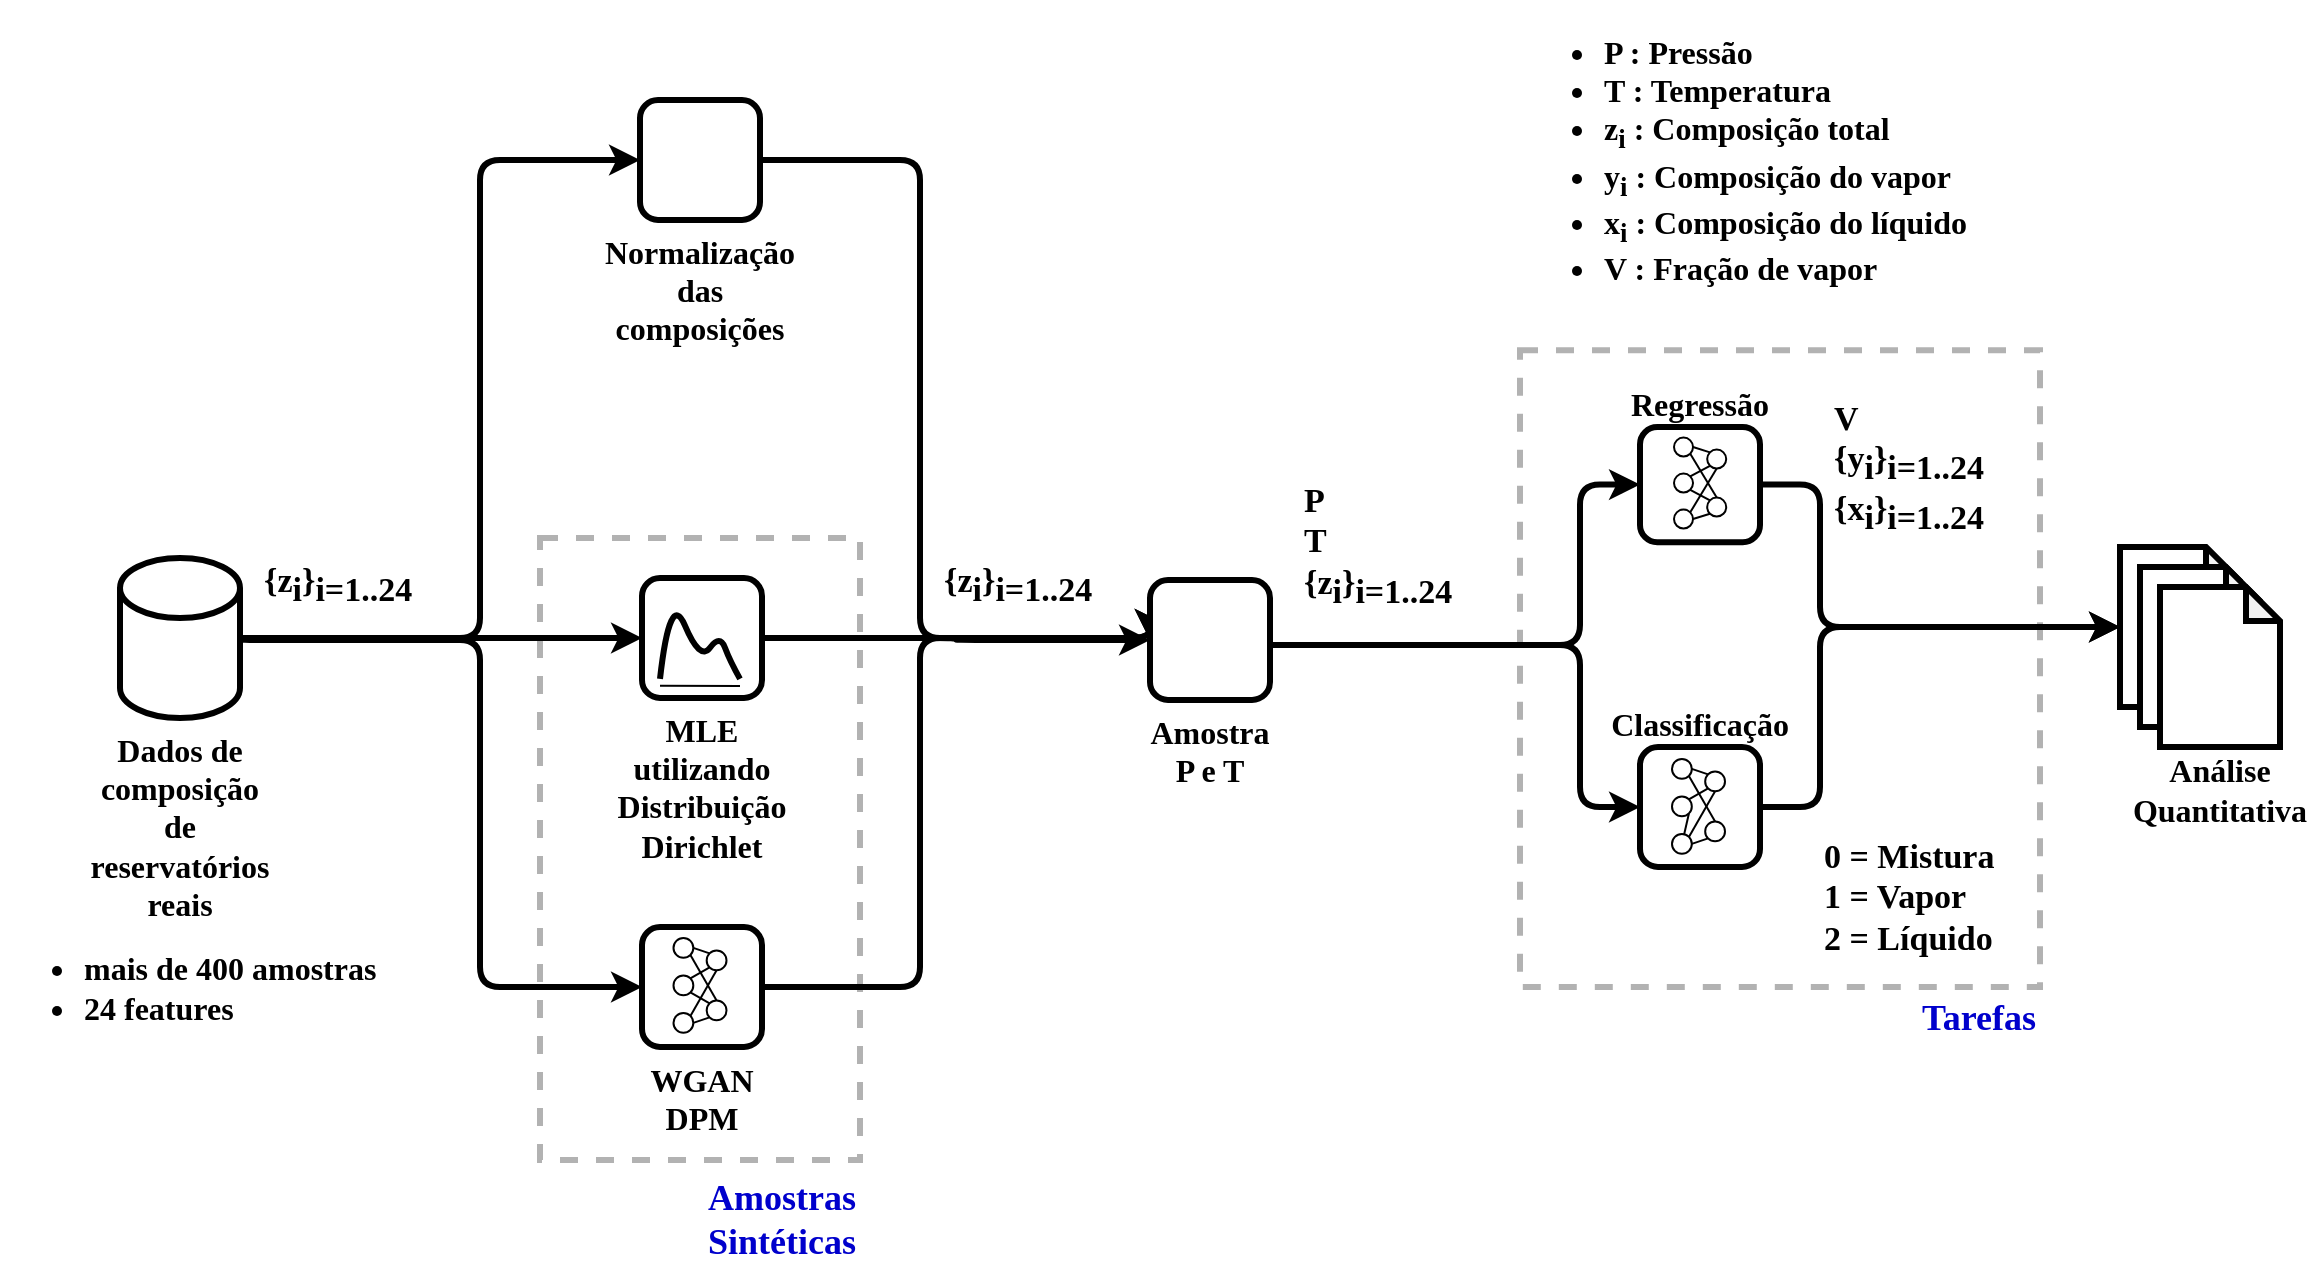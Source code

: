 <mxfile version="24.1.0" type="device">
  <diagram name="Página-1" id="ucs2tx_-ubs_GCZoJyIw">
    <mxGraphModel dx="1235" dy="731" grid="1" gridSize="10" guides="1" tooltips="1" connect="1" arrows="1" fold="1" page="1" pageScale="1" pageWidth="1169" pageHeight="827" math="0" shadow="0">
      <root>
        <mxCell id="0" />
        <mxCell id="1" parent="0" />
        <mxCell id="LkowzmmE9gGvpLw_FoiP-20" value="" style="rounded=0;whiteSpace=wrap;html=1;fontColor=default;labelBackgroundColor=none;fillColor=none;strokeWidth=3;labelPosition=center;verticalLabelPosition=top;align=left;verticalAlign=bottom;spacingBottom=3;spacingTop=0;horizontal=1;spacingRight=0;spacingLeft=0;fontStyle=1;fontFamily=Trebuchet MS;shadow=0;fontSize=16;spacing=0;opacity=30;textOpacity=10;dashed=1;" parent="1" vertex="1">
          <mxGeometry x="760" y="265.1" width="260" height="318.4" as="geometry" />
        </mxCell>
        <mxCell id="LkowzmmE9gGvpLw_FoiP-7" value="" style="rounded=0;whiteSpace=wrap;html=1;fontColor=default;labelBackgroundColor=none;fillColor=none;strokeWidth=3;labelPosition=center;verticalLabelPosition=top;align=left;verticalAlign=bottom;spacingBottom=3;spacingTop=0;horizontal=1;spacingRight=0;spacingLeft=0;fontStyle=1;fontFamily=Trebuchet MS;shadow=0;fontSize=16;spacing=0;opacity=30;textOpacity=10;dashed=1;" parent="1" vertex="1">
          <mxGeometry x="270" y="359" width="160" height="311" as="geometry" />
        </mxCell>
        <mxCell id="LkowzmmE9gGvpLw_FoiP-8" style="edgeStyle=orthogonalEdgeStyle;rounded=1;orthogonalLoop=1;jettySize=auto;html=1;exitX=1;exitY=0.5;exitDx=0;exitDy=0;exitPerimeter=0;entryX=0;entryY=0.5;entryDx=0;entryDy=0;shadow=0;curved=0;fontFamily=Trebuchet MS;strokeWidth=3;" parent="1" source="LkowzmmE9gGvpLw_FoiP-1" target="LkowzmmE9gGvpLw_FoiP-2" edge="1">
          <mxGeometry relative="1" as="geometry">
            <Array as="points">
              <mxPoint x="240" y="409" />
              <mxPoint x="240" y="170" />
            </Array>
          </mxGeometry>
        </mxCell>
        <mxCell id="LkowzmmE9gGvpLw_FoiP-9" style="edgeStyle=orthogonalEdgeStyle;rounded=1;orthogonalLoop=1;jettySize=auto;html=1;exitX=1;exitY=0.5;exitDx=0;exitDy=0;exitPerimeter=0;entryX=0;entryY=0.5;entryDx=0;entryDy=0;shadow=0;curved=0;fontFamily=Trebuchet MS;strokeWidth=3;" parent="1" source="LkowzmmE9gGvpLw_FoiP-1" target="LkowzmmE9gGvpLw_FoiP-4" edge="1">
          <mxGeometry relative="1" as="geometry">
            <mxPoint x="272" y="479" as="targetPoint" />
            <Array as="points">
              <mxPoint x="230" y="409" />
              <mxPoint x="230" y="409" />
            </Array>
          </mxGeometry>
        </mxCell>
        <mxCell id="LkowzmmE9gGvpLw_FoiP-10" style="edgeStyle=orthogonalEdgeStyle;rounded=1;orthogonalLoop=1;jettySize=auto;html=1;exitX=1;exitY=0.5;exitDx=0;exitDy=0;exitPerimeter=0;entryX=0;entryY=0.5;entryDx=0;entryDy=0;shadow=0;curved=0;fontFamily=Trebuchet MS;strokeWidth=3;" parent="1" source="LkowzmmE9gGvpLw_FoiP-1" target="LkowzmmE9gGvpLw_FoiP-5" edge="1">
          <mxGeometry relative="1" as="geometry">
            <Array as="points">
              <mxPoint x="240" y="410" />
              <mxPoint x="240" y="584" />
            </Array>
          </mxGeometry>
        </mxCell>
        <mxCell id="LkowzmmE9gGvpLw_FoiP-1" value="&lt;font face=&quot;Trebuchet MS&quot; style=&quot;font-size: 16px;&quot;&gt;&lt;span style=&quot;font-size: 16px;&quot;&gt;Dados&lt;/span&gt; de composição de reservatórios reais&lt;/font&gt;" style="shape=cylinder3;whiteSpace=wrap;html=1;boundedLbl=1;backgroundOutline=1;size=15;labelPosition=center;verticalLabelPosition=bottom;align=center;verticalAlign=top;fontFamily=Trebuchet MS;shadow=0;fontSize=16;fontStyle=1;strokeWidth=3;" parent="1" vertex="1">
          <mxGeometry x="60" y="369" width="60" height="80" as="geometry" />
        </mxCell>
        <mxCell id="LkowzmmE9gGvpLw_FoiP-47" style="edgeStyle=orthogonalEdgeStyle;rounded=1;orthogonalLoop=1;jettySize=auto;html=1;exitX=1;exitY=0.5;exitDx=0;exitDy=0;entryX=0;entryY=0.5;entryDx=0;entryDy=0;curved=0;fontFamily=Trebuchet MS;shadow=0;strokeWidth=3;" parent="1" source="LkowzmmE9gGvpLw_FoiP-2" target="LkowzmmE9gGvpLw_FoiP-42" edge="1">
          <mxGeometry relative="1" as="geometry">
            <Array as="points">
              <mxPoint x="460" y="170" />
              <mxPoint x="460" y="409" />
            </Array>
          </mxGeometry>
        </mxCell>
        <mxCell id="LkowzmmE9gGvpLw_FoiP-2" value="Normalização das composições" style="rounded=1;whiteSpace=wrap;html=1;labelPosition=center;verticalLabelPosition=bottom;align=center;verticalAlign=top;fontFamily=Trebuchet MS;shadow=0;fontSize=16;fontStyle=1;strokeWidth=3;" parent="1" vertex="1">
          <mxGeometry x="320" y="140" width="60" height="60" as="geometry" />
        </mxCell>
        <mxCell id="LkowzmmE9gGvpLw_FoiP-46" style="edgeStyle=orthogonalEdgeStyle;rounded=1;orthogonalLoop=1;jettySize=auto;html=1;exitX=1;exitY=0.5;exitDx=0;exitDy=0;curved=0;fontFamily=Trebuchet MS;shadow=0;strokeWidth=3;" parent="1" source="LkowzmmE9gGvpLw_FoiP-4" target="LkowzmmE9gGvpLw_FoiP-42" edge="1">
          <mxGeometry relative="1" as="geometry" />
        </mxCell>
        <mxCell id="LkowzmmE9gGvpLw_FoiP-4" value="MLE utilizando Distribuição Dirichlet" style="rounded=1;whiteSpace=wrap;html=1;labelPosition=center;verticalLabelPosition=bottom;align=center;verticalAlign=top;fontFamily=Trebuchet MS;shadow=0;fontSize=16;fontStyle=1;strokeWidth=3;" parent="1" vertex="1">
          <mxGeometry x="321" y="379" width="60" height="60" as="geometry" />
        </mxCell>
        <mxCell id="LkowzmmE9gGvpLw_FoiP-49" style="edgeStyle=orthogonalEdgeStyle;rounded=1;orthogonalLoop=1;jettySize=auto;html=1;exitX=1;exitY=0.5;exitDx=0;exitDy=0;entryX=0;entryY=0.5;entryDx=0;entryDy=0;curved=0;fontFamily=Trebuchet MS;shadow=0;strokeWidth=3;" parent="1" source="LkowzmmE9gGvpLw_FoiP-5" target="LkowzmmE9gGvpLw_FoiP-42" edge="1">
          <mxGeometry relative="1" as="geometry">
            <Array as="points">
              <mxPoint x="460" y="584" />
              <mxPoint x="460" y="409" />
            </Array>
          </mxGeometry>
        </mxCell>
        <mxCell id="LkowzmmE9gGvpLw_FoiP-5" value="WGAN&lt;br style=&quot;font-size: 16px;&quot;&gt;DPM" style="rounded=1;whiteSpace=wrap;html=1;labelPosition=center;verticalLabelPosition=bottom;align=center;verticalAlign=top;fontFamily=Trebuchet MS;shadow=0;fontSize=16;fontStyle=1;strokeWidth=3;" parent="1" vertex="1">
          <mxGeometry x="321" y="553.5" width="60" height="60" as="geometry" />
        </mxCell>
        <mxCell id="LkowzmmE9gGvpLw_FoiP-16" value="&lt;ul&gt;&lt;li&gt;mais de 400 amostras&lt;/li&gt;&lt;li&gt;24 features&lt;/li&gt;&lt;/ul&gt;" style="text;html=1;align=left;verticalAlign=middle;whiteSpace=wrap;rounded=0;fontFamily=Trebuchet MS;shadow=0;fontSize=16;fontStyle=1" parent="1" vertex="1">
          <mxGeometry y="558.5" width="210" height="50" as="geometry" />
        </mxCell>
        <mxCell id="LkowzmmE9gGvpLw_FoiP-21" value="Classificação" style="rounded=1;whiteSpace=wrap;html=1;labelPosition=center;verticalLabelPosition=top;align=center;verticalAlign=bottom;fontFamily=Trebuchet MS;shadow=0;fontSize=16;fontStyle=1;strokeWidth=3;" parent="1" vertex="1">
          <mxGeometry x="820" y="463.5" width="60" height="60" as="geometry" />
        </mxCell>
        <mxCell id="LkowzmmE9gGvpLw_FoiP-33" value="&lt;span style=&quot;font-size: 16px;&quot;&gt;Análise Quantitativa&lt;/span&gt;" style="text;html=1;align=center;verticalAlign=middle;whiteSpace=wrap;rounded=0;fontFamily=Trebuchet MS;shadow=0;fontSize=16;fontStyle=1" parent="1" vertex="1">
          <mxGeometry x="1080" y="470" width="60" height="30" as="geometry" />
        </mxCell>
        <mxCell id="nC10HTdiC2yC7m7H2YE5-2" style="edgeStyle=orthogonalEdgeStyle;rounded=1;orthogonalLoop=1;jettySize=auto;html=1;exitX=1;exitY=0.5;exitDx=0;exitDy=0;entryX=0;entryY=0.5;entryDx=0;entryDy=0;strokeWidth=3;curved=0;" parent="1" target="LkowzmmE9gGvpLw_FoiP-21" edge="1">
          <mxGeometry relative="1" as="geometry">
            <mxPoint x="700" y="412.5" as="sourcePoint" />
            <Array as="points">
              <mxPoint x="790" y="412.5" />
              <mxPoint x="790" y="493.5" />
            </Array>
          </mxGeometry>
        </mxCell>
        <mxCell id="nC10HTdiC2yC7m7H2YE5-11" style="edgeStyle=orthogonalEdgeStyle;rounded=1;orthogonalLoop=1;jettySize=auto;html=1;entryX=0;entryY=0.5;entryDx=0;entryDy=0;curved=0;strokeWidth=3;exitX=1;exitY=0.5;exitDx=0;exitDy=0;" parent="1" target="LkowzmmE9gGvpLw_FoiP-32" edge="1">
          <mxGeometry relative="1" as="geometry">
            <mxPoint x="625" y="413.5" as="sourcePoint" />
            <Array as="points">
              <mxPoint x="790" y="412.5" />
              <mxPoint x="790" y="332.5" />
            </Array>
          </mxGeometry>
        </mxCell>
        <mxCell id="LkowzmmE9gGvpLw_FoiP-42" value="Amostra &lt;br style=&quot;font-size: 16px;&quot;&gt;P e T" style="rounded=1;whiteSpace=wrap;html=1;labelPosition=center;verticalLabelPosition=bottom;align=center;verticalAlign=top;fontFamily=Trebuchet MS;shadow=0;fontSize=16;fontStyle=1;strokeWidth=3;" parent="1" vertex="1">
          <mxGeometry x="575" y="380" width="60" height="60" as="geometry" />
        </mxCell>
        <mxCell id="LkowzmmE9gGvpLw_FoiP-67" value="" style="group;fontFamily=Trebuchet MS;shadow=0;" parent="1" vertex="1" connectable="0">
          <mxGeometry x="336.75" y="559" width="26.5" height="50" as="geometry" />
        </mxCell>
        <mxCell id="LkowzmmE9gGvpLw_FoiP-51" value="" style="ellipse;whiteSpace=wrap;html=1;aspect=fixed;fontFamily=Trebuchet MS;shadow=0;" parent="LkowzmmE9gGvpLw_FoiP-67" vertex="1">
          <mxGeometry width="9.907" height="9.907" as="geometry" />
        </mxCell>
        <mxCell id="LkowzmmE9gGvpLw_FoiP-52" value="" style="ellipse;whiteSpace=wrap;html=1;aspect=fixed;fontFamily=Trebuchet MS;shadow=0;" parent="LkowzmmE9gGvpLw_FoiP-67" vertex="1">
          <mxGeometry y="18.75" width="9.907" height="9.907" as="geometry" />
        </mxCell>
        <mxCell id="LkowzmmE9gGvpLw_FoiP-53" value="" style="ellipse;whiteSpace=wrap;html=1;aspect=fixed;fontFamily=Trebuchet MS;shadow=0;" parent="LkowzmmE9gGvpLw_FoiP-67" vertex="1">
          <mxGeometry y="37.5" width="9.907" height="9.907" as="geometry" />
        </mxCell>
        <mxCell id="LkowzmmE9gGvpLw_FoiP-54" value="" style="ellipse;whiteSpace=wrap;html=1;aspect=fixed;fontFamily=Trebuchet MS;shadow=0;" parent="LkowzmmE9gGvpLw_FoiP-67" vertex="1">
          <mxGeometry x="16.593" y="6.25" width="9.907" height="9.907" as="geometry" />
        </mxCell>
        <mxCell id="LkowzmmE9gGvpLw_FoiP-58" style="rounded=0;orthogonalLoop=1;jettySize=auto;html=1;exitX=1;exitY=0.5;exitDx=0;exitDy=0;entryX=0;entryY=0;entryDx=0;entryDy=0;strokeColor=default;endSize=2;endArrow=none;endFill=0;fontFamily=Trebuchet MS;shadow=0;" parent="LkowzmmE9gGvpLw_FoiP-67" source="LkowzmmE9gGvpLw_FoiP-51" target="LkowzmmE9gGvpLw_FoiP-54" edge="1">
          <mxGeometry relative="1" as="geometry" />
        </mxCell>
        <mxCell id="LkowzmmE9gGvpLw_FoiP-63" style="rounded=0;orthogonalLoop=1;jettySize=auto;html=1;exitX=1;exitY=0;exitDx=0;exitDy=0;entryX=0;entryY=1;entryDx=0;entryDy=0;endSize=2;endArrow=none;endFill=0;fontFamily=Trebuchet MS;shadow=0;" parent="LkowzmmE9gGvpLw_FoiP-67" source="LkowzmmE9gGvpLw_FoiP-52" target="LkowzmmE9gGvpLw_FoiP-54" edge="1">
          <mxGeometry relative="1" as="geometry" />
        </mxCell>
        <mxCell id="LkowzmmE9gGvpLw_FoiP-65" style="rounded=0;orthogonalLoop=1;jettySize=auto;html=1;exitX=1;exitY=0;exitDx=0;exitDy=0;entryX=0.5;entryY=1;entryDx=0;entryDy=0;endSize=2;endArrow=none;endFill=0;fontFamily=Trebuchet MS;shadow=0;" parent="LkowzmmE9gGvpLw_FoiP-67" source="LkowzmmE9gGvpLw_FoiP-53" target="LkowzmmE9gGvpLw_FoiP-54" edge="1">
          <mxGeometry relative="1" as="geometry" />
        </mxCell>
        <mxCell id="LkowzmmE9gGvpLw_FoiP-55" value="" style="ellipse;whiteSpace=wrap;html=1;aspect=fixed;fontFamily=Trebuchet MS;shadow=0;" parent="LkowzmmE9gGvpLw_FoiP-67" vertex="1">
          <mxGeometry x="16.593" y="31.25" width="9.907" height="9.907" as="geometry" />
        </mxCell>
        <mxCell id="LkowzmmE9gGvpLw_FoiP-59" style="rounded=0;orthogonalLoop=1;jettySize=auto;html=1;exitX=1;exitY=1;exitDx=0;exitDy=0;entryX=0.5;entryY=0;entryDx=0;entryDy=0;endSize=2;endArrow=none;endFill=0;fontFamily=Trebuchet MS;shadow=0;" parent="LkowzmmE9gGvpLw_FoiP-67" source="LkowzmmE9gGvpLw_FoiP-51" target="LkowzmmE9gGvpLw_FoiP-55" edge="1">
          <mxGeometry relative="1" as="geometry" />
        </mxCell>
        <mxCell id="LkowzmmE9gGvpLw_FoiP-64" style="rounded=0;orthogonalLoop=1;jettySize=auto;html=1;entryX=0;entryY=0;entryDx=0;entryDy=0;endSize=2;endArrow=none;endFill=0;fontFamily=Trebuchet MS;shadow=0;exitX=1;exitY=1;exitDx=0;exitDy=0;" parent="LkowzmmE9gGvpLw_FoiP-67" source="LkowzmmE9gGvpLw_FoiP-52" target="LkowzmmE9gGvpLw_FoiP-55" edge="1">
          <mxGeometry relative="1" as="geometry">
            <mxPoint x="13.25" y="30" as="sourcePoint" />
          </mxGeometry>
        </mxCell>
        <mxCell id="LkowzmmE9gGvpLw_FoiP-66" style="rounded=0;orthogonalLoop=1;jettySize=auto;html=1;exitX=1;exitY=0.5;exitDx=0;exitDy=0;entryX=0;entryY=1;entryDx=0;entryDy=0;endSize=2;endArrow=none;endFill=0;fontFamily=Trebuchet MS;shadow=0;" parent="LkowzmmE9gGvpLw_FoiP-67" source="LkowzmmE9gGvpLw_FoiP-53" target="LkowzmmE9gGvpLw_FoiP-55" edge="1">
          <mxGeometry relative="1" as="geometry">
            <mxPoint x="14.86" y="43.721" as="targetPoint" />
          </mxGeometry>
        </mxCell>
        <mxCell id="LkowzmmE9gGvpLw_FoiP-98" value="" style="group;fontFamily=Trebuchet MS;shadow=0;fontSize=14;fontStyle=1;strokeWidth=3;" parent="1" vertex="1" connectable="0">
          <mxGeometry x="330" y="385" width="40" height="48" as="geometry" />
        </mxCell>
        <mxCell id="LkowzmmE9gGvpLw_FoiP-95" value="" style="endArrow=none;html=1;rounded=0;fontFamily=Trebuchet MS;shadow=0;" parent="LkowzmmE9gGvpLw_FoiP-98" edge="1">
          <mxGeometry width="50" height="50" relative="1" as="geometry">
            <mxPoint y="47.813" as="sourcePoint" />
            <mxPoint x="40" y="48" as="targetPoint" />
          </mxGeometry>
        </mxCell>
        <mxCell id="LkowzmmE9gGvpLw_FoiP-97" value="" style="curved=1;endArrow=none;html=1;rounded=0;endFill=0;strokeWidth=3;fontFamily=Trebuchet MS;shadow=0;" parent="LkowzmmE9gGvpLw_FoiP-98" edge="1">
          <mxGeometry width="50" height="50" relative="1" as="geometry">
            <mxPoint y="44.444" as="sourcePoint" />
            <mxPoint x="40" y="44.444" as="targetPoint" />
            <Array as="points">
              <mxPoint x="5" />
              <mxPoint x="20" y="35.556" />
              <mxPoint x="30" y="22.222" />
              <mxPoint x="35" y="35.556" />
            </Array>
          </mxGeometry>
        </mxCell>
        <mxCell id="LkowzmmE9gGvpLw_FoiP-131" value="" style="group;fontFamily=Trebuchet MS;shadow=0;" parent="1" vertex="1" connectable="0">
          <mxGeometry x="836" y="469.5" width="26.5" height="50" as="geometry" />
        </mxCell>
        <mxCell id="LkowzmmE9gGvpLw_FoiP-132" value="" style="ellipse;whiteSpace=wrap;html=1;aspect=fixed;fontFamily=Trebuchet MS;shadow=0;" parent="LkowzmmE9gGvpLw_FoiP-131" vertex="1">
          <mxGeometry width="9.907" height="9.907" as="geometry" />
        </mxCell>
        <mxCell id="LkowzmmE9gGvpLw_FoiP-133" value="" style="ellipse;whiteSpace=wrap;html=1;aspect=fixed;fontFamily=Trebuchet MS;shadow=0;" parent="LkowzmmE9gGvpLw_FoiP-131" vertex="1">
          <mxGeometry y="18.75" width="9.907" height="9.907" as="geometry" />
        </mxCell>
        <mxCell id="LkowzmmE9gGvpLw_FoiP-134" value="" style="ellipse;whiteSpace=wrap;html=1;aspect=fixed;fontFamily=Trebuchet MS;shadow=0;" parent="LkowzmmE9gGvpLw_FoiP-131" vertex="1">
          <mxGeometry y="37.5" width="9.907" height="9.907" as="geometry" />
        </mxCell>
        <mxCell id="LkowzmmE9gGvpLw_FoiP-135" value="" style="ellipse;whiteSpace=wrap;html=1;aspect=fixed;fontFamily=Trebuchet MS;shadow=0;" parent="LkowzmmE9gGvpLw_FoiP-131" vertex="1">
          <mxGeometry x="16.593" y="6.25" width="9.907" height="9.907" as="geometry" />
        </mxCell>
        <mxCell id="LkowzmmE9gGvpLw_FoiP-136" style="rounded=0;orthogonalLoop=1;jettySize=auto;html=1;exitX=1;exitY=0.5;exitDx=0;exitDy=0;entryX=0;entryY=0;entryDx=0;entryDy=0;strokeColor=default;endSize=2;endArrow=none;endFill=0;fontFamily=Trebuchet MS;shadow=0;" parent="LkowzmmE9gGvpLw_FoiP-131" source="LkowzmmE9gGvpLw_FoiP-132" target="LkowzmmE9gGvpLw_FoiP-135" edge="1">
          <mxGeometry relative="1" as="geometry" />
        </mxCell>
        <mxCell id="LkowzmmE9gGvpLw_FoiP-137" style="rounded=0;orthogonalLoop=1;jettySize=auto;html=1;exitX=1;exitY=0;exitDx=0;exitDy=0;entryX=0;entryY=1;entryDx=0;entryDy=0;endSize=2;endArrow=none;endFill=0;fontFamily=Trebuchet MS;shadow=0;" parent="LkowzmmE9gGvpLw_FoiP-131" source="LkowzmmE9gGvpLw_FoiP-133" target="LkowzmmE9gGvpLw_FoiP-135" edge="1">
          <mxGeometry relative="1" as="geometry" />
        </mxCell>
        <mxCell id="LkowzmmE9gGvpLw_FoiP-138" style="rounded=0;orthogonalLoop=1;jettySize=auto;html=1;exitX=1;exitY=0;exitDx=0;exitDy=0;entryX=0.5;entryY=1;entryDx=0;entryDy=0;endSize=2;endArrow=none;endFill=0;fontFamily=Trebuchet MS;shadow=0;" parent="LkowzmmE9gGvpLw_FoiP-131" source="LkowzmmE9gGvpLw_FoiP-134" target="LkowzmmE9gGvpLw_FoiP-135" edge="1">
          <mxGeometry relative="1" as="geometry" />
        </mxCell>
        <mxCell id="LkowzmmE9gGvpLw_FoiP-139" value="" style="ellipse;whiteSpace=wrap;html=1;aspect=fixed;fontFamily=Trebuchet MS;shadow=0;" parent="LkowzmmE9gGvpLw_FoiP-131" vertex="1">
          <mxGeometry x="16.593" y="31.25" width="9.907" height="9.907" as="geometry" />
        </mxCell>
        <mxCell id="LkowzmmE9gGvpLw_FoiP-140" style="rounded=0;orthogonalLoop=1;jettySize=auto;html=1;exitX=1;exitY=1;exitDx=0;exitDy=0;entryX=0.5;entryY=0;entryDx=0;entryDy=0;endSize=2;endArrow=none;endFill=0;fontFamily=Trebuchet MS;shadow=0;" parent="LkowzmmE9gGvpLw_FoiP-131" source="LkowzmmE9gGvpLw_FoiP-132" target="LkowzmmE9gGvpLw_FoiP-139" edge="1">
          <mxGeometry relative="1" as="geometry" />
        </mxCell>
        <mxCell id="LkowzmmE9gGvpLw_FoiP-141" style="rounded=0;orthogonalLoop=1;jettySize=auto;html=1;endSize=2;endArrow=none;endFill=0;fontFamily=Trebuchet MS;shadow=0;exitX=1;exitY=1;exitDx=0;exitDy=0;" parent="LkowzmmE9gGvpLw_FoiP-131" source="LkowzmmE9gGvpLw_FoiP-133" target="LkowzmmE9gGvpLw_FoiP-134" edge="1">
          <mxGeometry relative="1" as="geometry">
            <mxPoint x="13.25" y="30" as="sourcePoint" />
          </mxGeometry>
        </mxCell>
        <mxCell id="LkowzmmE9gGvpLw_FoiP-142" style="rounded=0;orthogonalLoop=1;jettySize=auto;html=1;exitX=1;exitY=0.5;exitDx=0;exitDy=0;entryX=0;entryY=1;entryDx=0;entryDy=0;endSize=2;endArrow=none;endFill=0;fontFamily=Trebuchet MS;shadow=0;" parent="LkowzmmE9gGvpLw_FoiP-131" source="LkowzmmE9gGvpLw_FoiP-134" target="LkowzmmE9gGvpLw_FoiP-139" edge="1">
          <mxGeometry relative="1" as="geometry">
            <mxPoint x="14.86" y="43.721" as="targetPoint" />
          </mxGeometry>
        </mxCell>
        <mxCell id="N-hfQX3pqwfp3JEZZSVR-1" value="" style="group" parent="1" vertex="1" connectable="0">
          <mxGeometry x="1060" y="363.5" width="80" height="100" as="geometry" />
        </mxCell>
        <mxCell id="LkowzmmE9gGvpLw_FoiP-26" value="" style="shape=note;whiteSpace=wrap;html=1;backgroundOutline=1;darkOpacity=0.05;size=17;fontFamily=Trebuchet MS;shadow=0;strokeWidth=3;" parent="N-hfQX3pqwfp3JEZZSVR-1" vertex="1">
          <mxGeometry width="60" height="80" as="geometry" />
        </mxCell>
        <mxCell id="LkowzmmE9gGvpLw_FoiP-27" value="" style="shape=note;whiteSpace=wrap;html=1;backgroundOutline=1;darkOpacity=0.05;size=17;fontFamily=Trebuchet MS;shadow=0;strokeWidth=3;" parent="N-hfQX3pqwfp3JEZZSVR-1" vertex="1">
          <mxGeometry x="10" y="10" width="60" height="80" as="geometry" />
        </mxCell>
        <mxCell id="LkowzmmE9gGvpLw_FoiP-28" value="" style="shape=note;whiteSpace=wrap;html=1;backgroundOutline=1;darkOpacity=0.05;size=17;fontFamily=Trebuchet MS;shadow=0;strokeWidth=3;" parent="N-hfQX3pqwfp3JEZZSVR-1" vertex="1">
          <mxGeometry x="20" y="20" width="60" height="80" as="geometry" />
        </mxCell>
        <mxCell id="LkowzmmE9gGvpLw_FoiP-32" value="Regressão" style="rounded=1;whiteSpace=wrap;html=1;labelPosition=center;verticalLabelPosition=top;align=center;verticalAlign=bottom;fontFamily=Trebuchet MS;shadow=0;fontSize=16;fontStyle=1;strokeWidth=3;" parent="1" vertex="1">
          <mxGeometry x="820" y="303.5" width="60" height="57.6" as="geometry" />
        </mxCell>
        <mxCell id="LkowzmmE9gGvpLw_FoiP-107" value="" style="group;fontFamily=Trebuchet MS;shadow=0;" parent="1" vertex="1" connectable="0">
          <mxGeometry x="837" y="308.78" width="26.5" height="48" as="geometry" />
        </mxCell>
        <mxCell id="LkowzmmE9gGvpLw_FoiP-108" value="" style="ellipse;whiteSpace=wrap;html=1;aspect=fixed;fontFamily=Trebuchet MS;shadow=0;" parent="LkowzmmE9gGvpLw_FoiP-107" vertex="1">
          <mxGeometry width="9.51" height="9.51" as="geometry" />
        </mxCell>
        <mxCell id="LkowzmmE9gGvpLw_FoiP-109" value="" style="ellipse;whiteSpace=wrap;html=1;aspect=fixed;fontFamily=Trebuchet MS;shadow=0;" parent="LkowzmmE9gGvpLw_FoiP-107" vertex="1">
          <mxGeometry y="18" width="9.51" height="9.51" as="geometry" />
        </mxCell>
        <mxCell id="LkowzmmE9gGvpLw_FoiP-110" value="" style="ellipse;whiteSpace=wrap;html=1;aspect=fixed;fontFamily=Trebuchet MS;shadow=0;" parent="LkowzmmE9gGvpLw_FoiP-107" vertex="1">
          <mxGeometry y="36" width="9.51" height="9.51" as="geometry" />
        </mxCell>
        <mxCell id="LkowzmmE9gGvpLw_FoiP-111" value="" style="ellipse;whiteSpace=wrap;html=1;aspect=fixed;fontFamily=Trebuchet MS;shadow=0;" parent="LkowzmmE9gGvpLw_FoiP-107" vertex="1">
          <mxGeometry x="16.593" y="6" width="9.51" height="9.51" as="geometry" />
        </mxCell>
        <mxCell id="LkowzmmE9gGvpLw_FoiP-112" style="rounded=0;orthogonalLoop=1;jettySize=auto;html=1;exitX=1;exitY=0.5;exitDx=0;exitDy=0;entryX=0;entryY=0;entryDx=0;entryDy=0;strokeColor=default;endSize=2;endArrow=none;endFill=0;fontFamily=Trebuchet MS;shadow=0;" parent="LkowzmmE9gGvpLw_FoiP-107" source="LkowzmmE9gGvpLw_FoiP-108" target="LkowzmmE9gGvpLw_FoiP-111" edge="1">
          <mxGeometry relative="1" as="geometry" />
        </mxCell>
        <mxCell id="LkowzmmE9gGvpLw_FoiP-113" style="rounded=0;orthogonalLoop=1;jettySize=auto;html=1;exitX=1;exitY=0;exitDx=0;exitDy=0;entryX=0;entryY=1;entryDx=0;entryDy=0;endSize=2;endArrow=none;endFill=0;fontFamily=Trebuchet MS;shadow=0;" parent="LkowzmmE9gGvpLw_FoiP-107" source="LkowzmmE9gGvpLw_FoiP-109" target="LkowzmmE9gGvpLw_FoiP-111" edge="1">
          <mxGeometry relative="1" as="geometry" />
        </mxCell>
        <mxCell id="LkowzmmE9gGvpLw_FoiP-114" style="rounded=0;orthogonalLoop=1;jettySize=auto;html=1;exitX=1;exitY=0;exitDx=0;exitDy=0;entryX=0.5;entryY=1;entryDx=0;entryDy=0;endSize=2;endArrow=none;endFill=0;fontFamily=Trebuchet MS;shadow=0;" parent="LkowzmmE9gGvpLw_FoiP-107" source="LkowzmmE9gGvpLw_FoiP-110" target="LkowzmmE9gGvpLw_FoiP-111" edge="1">
          <mxGeometry relative="1" as="geometry" />
        </mxCell>
        <mxCell id="LkowzmmE9gGvpLw_FoiP-115" value="" style="ellipse;whiteSpace=wrap;html=1;aspect=fixed;fontFamily=Trebuchet MS;shadow=0;" parent="LkowzmmE9gGvpLw_FoiP-107" vertex="1">
          <mxGeometry x="16.593" y="30" width="9.51" height="9.51" as="geometry" />
        </mxCell>
        <mxCell id="LkowzmmE9gGvpLw_FoiP-116" style="rounded=0;orthogonalLoop=1;jettySize=auto;html=1;exitX=1;exitY=1;exitDx=0;exitDy=0;entryX=0.5;entryY=0;entryDx=0;entryDy=0;endSize=2;endArrow=none;endFill=0;fontFamily=Trebuchet MS;shadow=0;" parent="LkowzmmE9gGvpLw_FoiP-107" source="LkowzmmE9gGvpLw_FoiP-108" target="LkowzmmE9gGvpLw_FoiP-115" edge="1">
          <mxGeometry relative="1" as="geometry" />
        </mxCell>
        <mxCell id="LkowzmmE9gGvpLw_FoiP-117" style="rounded=0;orthogonalLoop=1;jettySize=auto;html=1;entryX=0;entryY=0;entryDx=0;entryDy=0;endSize=2;endArrow=none;endFill=0;fontFamily=Trebuchet MS;shadow=0;exitX=1;exitY=1;exitDx=0;exitDy=0;" parent="LkowzmmE9gGvpLw_FoiP-107" source="LkowzmmE9gGvpLw_FoiP-109" target="LkowzmmE9gGvpLw_FoiP-115" edge="1">
          <mxGeometry relative="1" as="geometry">
            <mxPoint x="13.25" y="28.8" as="sourcePoint" />
          </mxGeometry>
        </mxCell>
        <mxCell id="LkowzmmE9gGvpLw_FoiP-118" style="rounded=0;orthogonalLoop=1;jettySize=auto;html=1;exitX=1;exitY=0.5;exitDx=0;exitDy=0;entryX=0;entryY=1;entryDx=0;entryDy=0;endSize=2;endArrow=none;endFill=0;fontFamily=Trebuchet MS;shadow=0;" parent="LkowzmmE9gGvpLw_FoiP-107" source="LkowzmmE9gGvpLw_FoiP-110" target="LkowzmmE9gGvpLw_FoiP-115" edge="1">
          <mxGeometry relative="1" as="geometry">
            <mxPoint x="14.86" y="41.972" as="targetPoint" />
          </mxGeometry>
        </mxCell>
        <mxCell id="nC10HTdiC2yC7m7H2YE5-17" style="edgeStyle=orthogonalEdgeStyle;rounded=1;orthogonalLoop=1;jettySize=auto;html=1;exitX=1;exitY=0.5;exitDx=0;exitDy=0;entryX=0;entryY=0.5;entryDx=0;entryDy=0;entryPerimeter=0;curved=0;strokeWidth=3;" parent="1" source="LkowzmmE9gGvpLw_FoiP-32" target="LkowzmmE9gGvpLw_FoiP-26" edge="1">
          <mxGeometry relative="1" as="geometry">
            <Array as="points">
              <mxPoint x="910" y="332.5" />
              <mxPoint x="910" y="403.5" />
            </Array>
          </mxGeometry>
        </mxCell>
        <mxCell id="nC10HTdiC2yC7m7H2YE5-18" style="edgeStyle=orthogonalEdgeStyle;rounded=1;orthogonalLoop=1;jettySize=auto;html=1;exitX=1;exitY=0.5;exitDx=0;exitDy=0;entryX=0;entryY=0.5;entryDx=0;entryDy=0;entryPerimeter=0;curved=0;strokeWidth=3;" parent="1" source="LkowzmmE9gGvpLw_FoiP-21" target="LkowzmmE9gGvpLw_FoiP-26" edge="1">
          <mxGeometry relative="1" as="geometry">
            <Array as="points">
              <mxPoint x="910" y="493.5" />
              <mxPoint x="910" y="403.5" />
            </Array>
          </mxGeometry>
        </mxCell>
        <mxCell id="nC10HTdiC2yC7m7H2YE5-20" value="&lt;div style=&quot;font-size: 17px;&quot;&gt;{z&lt;sub style=&quot;font-size: 17px;&quot;&gt;i&lt;/sub&gt;}&lt;sub style=&quot;font-size: 17px;&quot;&gt;i=1..24&lt;/sub&gt;&lt;/div&gt;" style="text;html=1;align=left;verticalAlign=middle;whiteSpace=wrap;rounded=0;fontFamily=Trebuchet MS;shadow=0;fontSize=17;fontStyle=1" parent="1" vertex="1">
          <mxGeometry x="130" y="357.6" width="105" height="50" as="geometry" />
        </mxCell>
        <mxCell id="nC10HTdiC2yC7m7H2YE5-22" value="&lt;div style=&quot;font-size: 17px;&quot;&gt;P&lt;/div&gt;&lt;div style=&quot;font-size: 17px;&quot;&gt;T&lt;/div&gt;&lt;div style=&quot;font-size: 17px;&quot;&gt;{z&lt;sub style=&quot;font-size: 17px;&quot;&gt;i&lt;/sub&gt;}&lt;sub style=&quot;font-size: 17px;&quot;&gt;i=1..24&lt;/sub&gt;&lt;/div&gt;" style="text;html=1;align=left;verticalAlign=middle;whiteSpace=wrap;rounded=0;fontFamily=Trebuchet MS;shadow=0;fontSize=17;fontStyle=1" parent="1" vertex="1">
          <mxGeometry x="650" y="317.6" width="100" height="90" as="geometry" />
        </mxCell>
        <mxCell id="nC10HTdiC2yC7m7H2YE5-23" value="&lt;div style=&quot;font-size: 17px;&quot;&gt;{z&lt;sub style=&quot;font-size: 17px;&quot;&gt;i&lt;/sub&gt;}&lt;sub style=&quot;font-size: 17px;&quot;&gt;i=1..24&lt;/sub&gt;&lt;/div&gt;" style="text;html=1;align=left;verticalAlign=middle;whiteSpace=wrap;rounded=0;fontFamily=Trebuchet MS;shadow=0;fontSize=17;fontStyle=1" parent="1" vertex="1">
          <mxGeometry x="470" y="357.6" width="105" height="50" as="geometry" />
        </mxCell>
        <mxCell id="nC10HTdiC2yC7m7H2YE5-24" value="&lt;div style=&quot;font-size: 17px;&quot;&gt;0 = Mistura&lt;/div&gt;&lt;div style=&quot;font-size: 17px;&quot;&gt;1 = Vapor&lt;/div&gt;&lt;div style=&quot;font-size: 17px;&quot;&gt;2 = Líquido&lt;/div&gt;" style="text;html=1;align=left;verticalAlign=middle;whiteSpace=wrap;rounded=0;fontFamily=Trebuchet MS;shadow=0;fontSize=17;fontStyle=1" parent="1" vertex="1">
          <mxGeometry x="910" y="493.5" width="110" height="90" as="geometry" />
        </mxCell>
        <mxCell id="nC10HTdiC2yC7m7H2YE5-29" value="&lt;div style=&quot;font-size: 18px;&quot;&gt;Amostras&lt;br style=&quot;font-size: 18px;&quot;&gt;Sintéticas&lt;/div&gt;" style="text;html=1;align=right;verticalAlign=middle;whiteSpace=wrap;rounded=0;fontFamily=Trebuchet MS;shadow=0;fontSize=18;fontStyle=1;fontColor=#0000CC;" parent="1" vertex="1">
          <mxGeometry x="325" y="670" width="105" height="60" as="geometry" />
        </mxCell>
        <mxCell id="nC10HTdiC2yC7m7H2YE5-30" value="&lt;div style=&quot;font-size: 18px;&quot;&gt;Tarefas&lt;/div&gt;" style="text;html=1;align=right;verticalAlign=middle;whiteSpace=wrap;rounded=0;fontFamily=Trebuchet MS;shadow=0;fontSize=18;fontStyle=1;fontColor=#0000CC;" parent="1" vertex="1">
          <mxGeometry x="915" y="583.5" width="105" height="30" as="geometry" />
        </mxCell>
        <mxCell id="nC10HTdiC2yC7m7H2YE5-31" value="&lt;div style=&quot;font-size: 17px;&quot;&gt;V&lt;br&gt;{y&lt;sub style=&quot;font-size: 17px;&quot;&gt;i&lt;/sub&gt;}&lt;sub style=&quot;font-size: 17px;&quot;&gt;i=1..24&lt;/sub&gt;&lt;br&gt;&lt;/div&gt;&lt;div style=&quot;font-size: 17px;&quot;&gt;{x&lt;sub style=&quot;font-size: 17px;&quot;&gt;i&lt;/sub&gt;}&lt;sub style=&quot;font-size: 17px;&quot;&gt;i=1..24&lt;/sub&gt;&lt;sub style=&quot;font-size: 17px;&quot;&gt;&lt;br&gt;&lt;/sub&gt;&lt;/div&gt;" style="text;html=1;align=left;verticalAlign=middle;whiteSpace=wrap;rounded=0;fontFamily=Trebuchet MS;shadow=0;fontSize=17;fontStyle=1" parent="1" vertex="1">
          <mxGeometry x="915" y="279" width="110" height="90" as="geometry" />
        </mxCell>
        <mxCell id="nC10HTdiC2yC7m7H2YE5-32" value="&lt;ul style=&quot;&quot;&gt;&lt;li style=&quot;&quot;&gt;&lt;span style=&quot;&quot;&gt;P : Pressão&lt;/span&gt;&lt;/li&gt;&lt;li style=&quot;&quot;&gt;&lt;span style=&quot;&quot;&gt;T : Temperatura&lt;/span&gt;&lt;/li&gt;&lt;li style=&quot;&quot;&gt;&lt;span style=&quot;&quot;&gt;z&lt;/span&gt;&lt;span style=&quot;&quot;&gt;&lt;sub&gt;i&lt;/sub&gt;&amp;nbsp;: &lt;/span&gt;&lt;font style=&quot;font-size: 16px;&quot;&gt;Composição total&lt;/font&gt;&lt;/li&gt;&lt;li&gt;&lt;span style=&quot;font-size: 16px;&quot;&gt;y&lt;/span&gt;&lt;sub&gt;i&lt;/sub&gt;&amp;nbsp;:&amp;nbsp;Composição do vapor&lt;/li&gt;&lt;li&gt;&lt;span style=&quot;font-size: 16px;&quot;&gt;x&lt;/span&gt;&lt;sub&gt;i&lt;/sub&gt;&amp;nbsp;:&amp;nbsp;Composição do líquido&lt;/li&gt;&lt;li&gt;V : Fração de vapor&lt;/li&gt;&lt;/ul&gt;" style="text;html=1;align=left;verticalAlign=middle;whiteSpace=wrap;rounded=0;fontFamily=Trebuchet MS;shadow=0;fontSize=16;fontStyle=1" parent="1" vertex="1">
          <mxGeometry x="760" y="90" width="280" height="160" as="geometry" />
        </mxCell>
      </root>
    </mxGraphModel>
  </diagram>
</mxfile>
